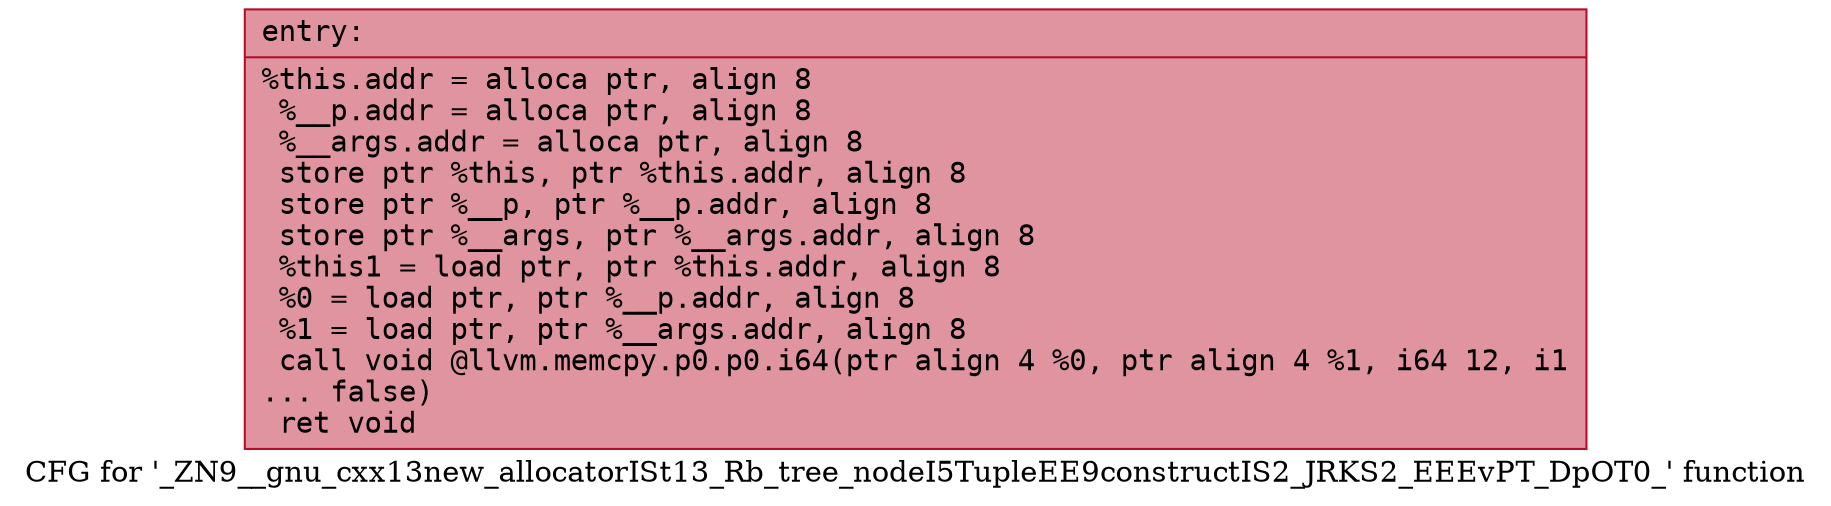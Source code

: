 digraph "CFG for '_ZN9__gnu_cxx13new_allocatorISt13_Rb_tree_nodeI5TupleEE9constructIS2_JRKS2_EEEvPT_DpOT0_' function" {
	label="CFG for '_ZN9__gnu_cxx13new_allocatorISt13_Rb_tree_nodeI5TupleEE9constructIS2_JRKS2_EEEvPT_DpOT0_' function";

	Node0x55dab47e8650 [shape=record,color="#b70d28ff", style=filled, fillcolor="#b70d2870" fontname="Courier",label="{entry:\l|  %this.addr = alloca ptr, align 8\l  %__p.addr = alloca ptr, align 8\l  %__args.addr = alloca ptr, align 8\l  store ptr %this, ptr %this.addr, align 8\l  store ptr %__p, ptr %__p.addr, align 8\l  store ptr %__args, ptr %__args.addr, align 8\l  %this1 = load ptr, ptr %this.addr, align 8\l  %0 = load ptr, ptr %__p.addr, align 8\l  %1 = load ptr, ptr %__args.addr, align 8\l  call void @llvm.memcpy.p0.p0.i64(ptr align 4 %0, ptr align 4 %1, i64 12, i1\l... false)\l  ret void\l}"];
}
